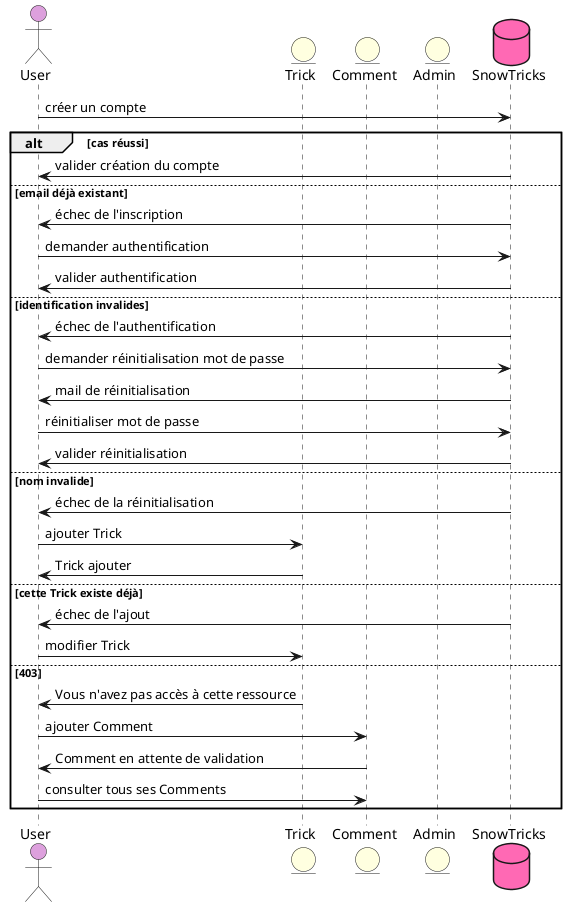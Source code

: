 @startuml UserSequence

skinparam responseCommentBelowArrow true
skinparam SequenceCommentAlignment center

actor User as User #Plum

entity Trick as Trick #LightYellow
entity Comment as Comment #LightYellow
entity Admin as Admin #LightYellow

database SnowTricks as SnowTricks #HotPink

User -> SnowTricks: créer un compte
alt cas réussi
SnowTricks-> User: valider création du compte
else email déjà existant 
SnowTricks-> User: échec de l'inscription

User -> SnowTricks: demander authentification 
SnowTricks-> User: valider authentification 
else identification invalides
SnowTricks-> User: échec de l'authentification

User -> SnowTricks: demander réinitialisation mot de passe
SnowTricks-> User: mail de réinitialisation

User -> SnowTricks: réinitialiser mot de passe 
SnowTricks-> User: valider réinitialisation 
else nom invalide
SnowTricks-> User: échec de la réinitialisation

User -> Trick: ajouter Trick 
Trick-> User: Trick ajouter 
else cette Trick existe déjà
SnowTricks-> User: échec de l'ajout

User -> Trick: modifier Trick 
else 403
Trick -> User: Vous n'avez pas accès à cette ressource

User -> Comment: ajouter Comment
Comment -> User: Comment en attente de validation
User -> Comment: consulter tous ses Comments


end
@enduml